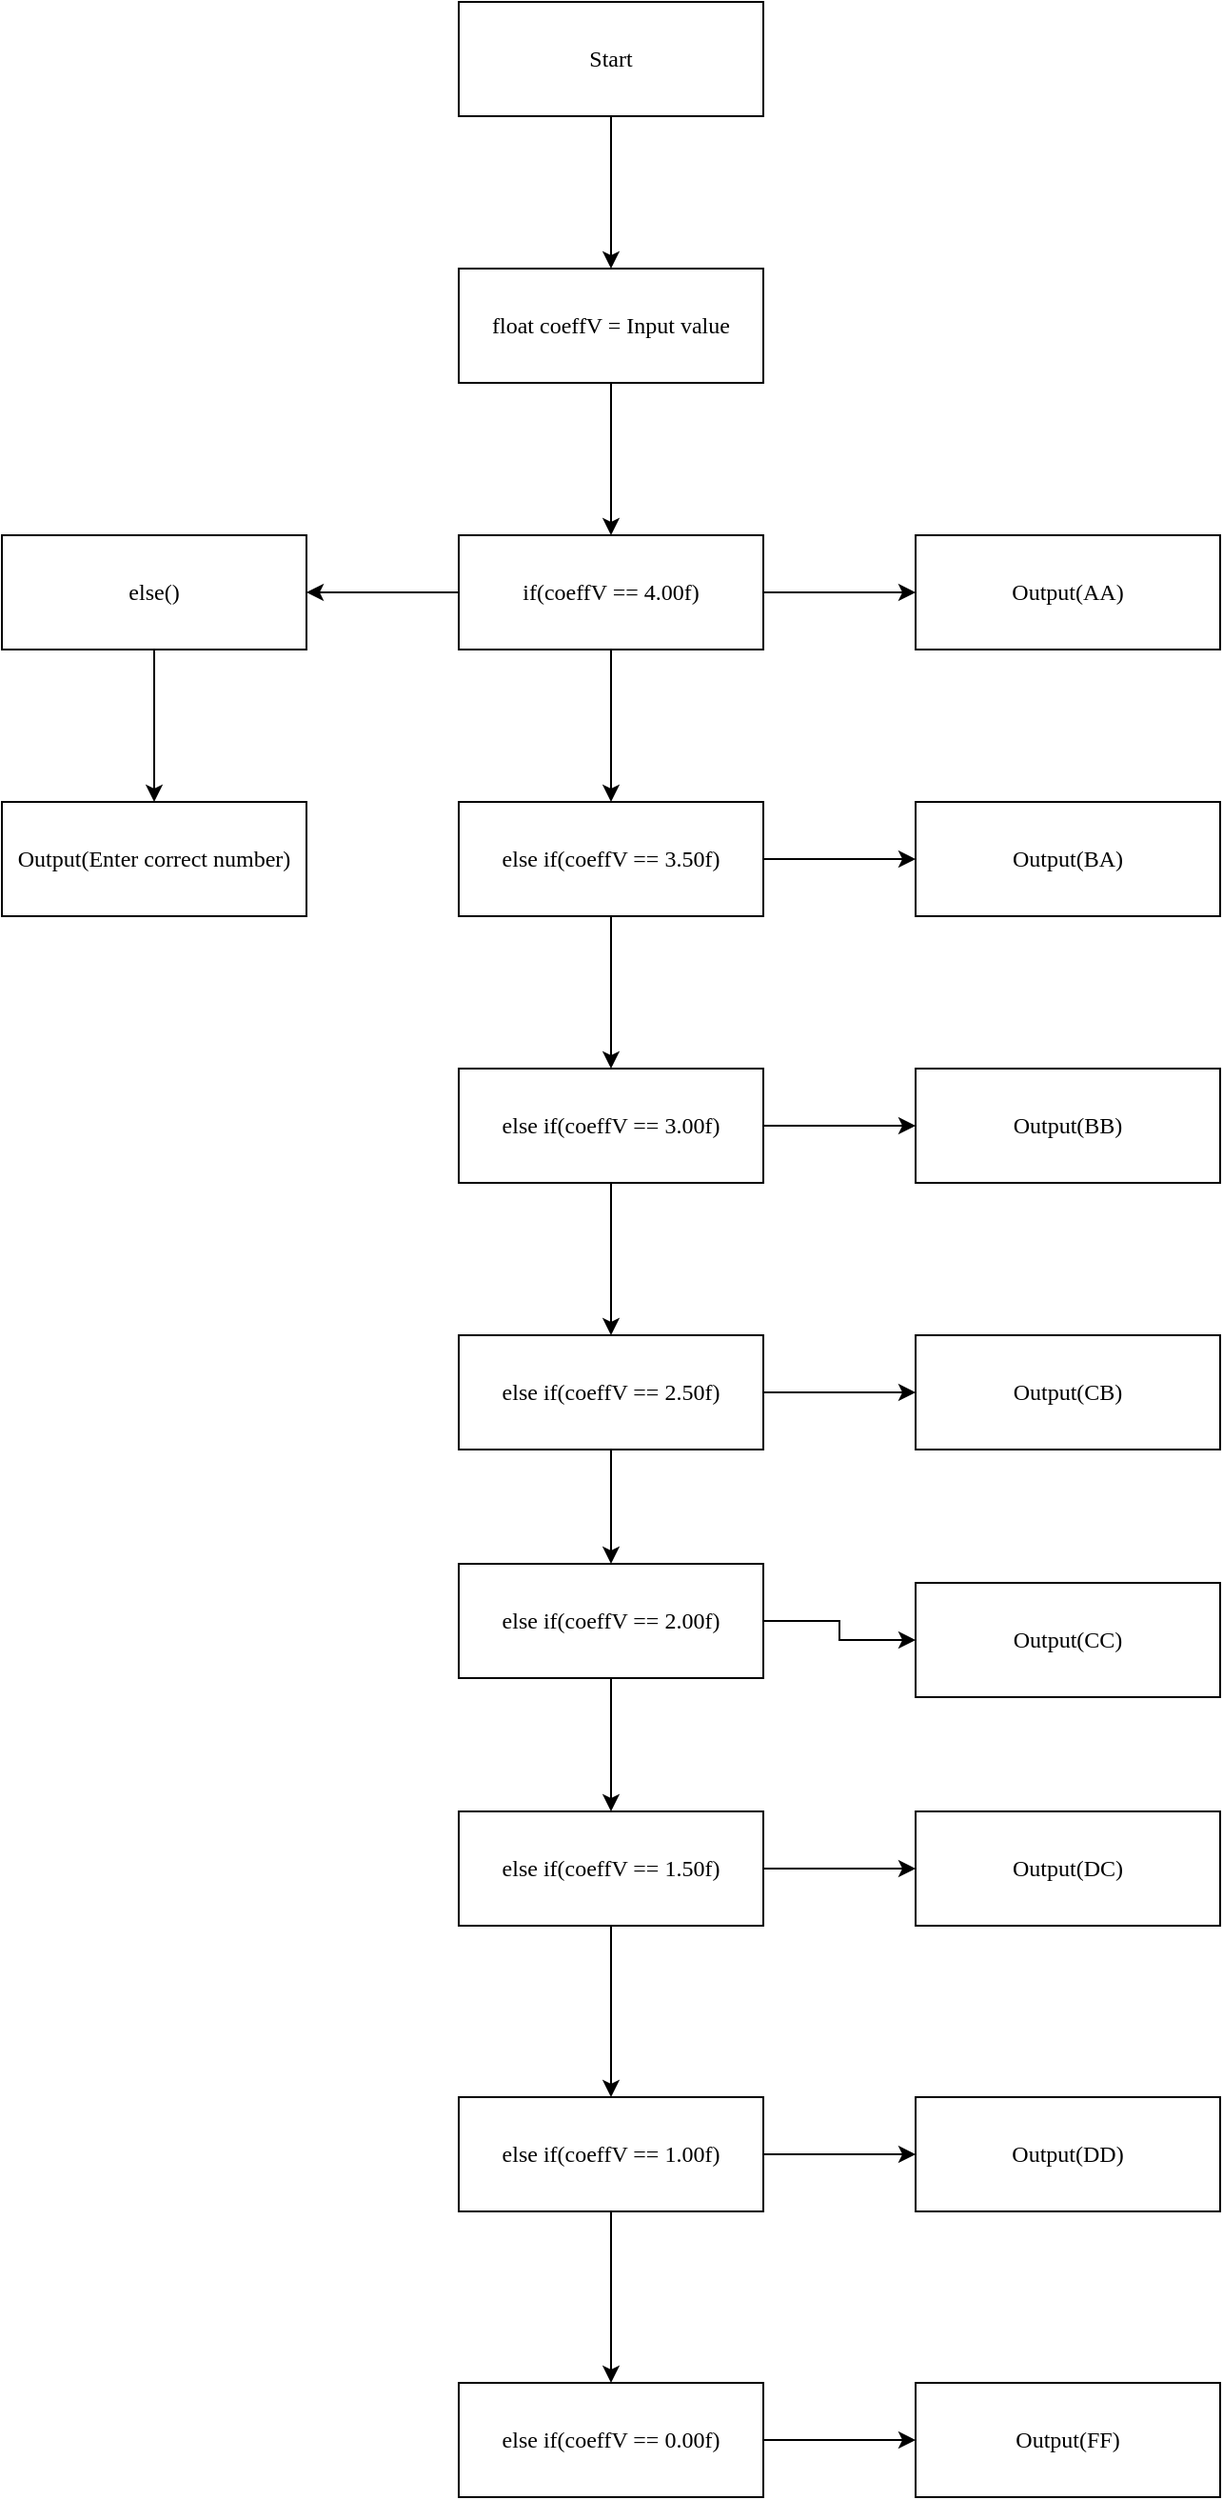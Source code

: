 <mxfile version="22.0.6" type="github">
  <diagram name="Страница — 1" id="3z9-ucBsdX1WkmhsbpMO">
    <mxGraphModel dx="1434" dy="750" grid="1" gridSize="10" guides="1" tooltips="1" connect="1" arrows="1" fold="1" page="1" pageScale="1" pageWidth="827" pageHeight="1169" math="0" shadow="0">
      <root>
        <mxCell id="0" />
        <mxCell id="1" parent="0" />
        <mxCell id="f83u-1gFhpJMJosl8LtQ-5" value="" style="edgeStyle=orthogonalEdgeStyle;rounded=0;orthogonalLoop=1;jettySize=auto;html=1;" parent="1" source="f83u-1gFhpJMJosl8LtQ-1" target="f83u-1gFhpJMJosl8LtQ-4" edge="1">
          <mxGeometry relative="1" as="geometry" />
        </mxCell>
        <mxCell id="f83u-1gFhpJMJosl8LtQ-1" value="Start" style="rounded=0;whiteSpace=wrap;html=1;fontFamily=Times New Roman;" parent="1" vertex="1">
          <mxGeometry x="320" y="60" width="160" height="60" as="geometry" />
        </mxCell>
        <mxCell id="f83u-1gFhpJMJosl8LtQ-37" value="" style="edgeStyle=orthogonalEdgeStyle;rounded=0;orthogonalLoop=1;jettySize=auto;html=1;" parent="1" source="f83u-1gFhpJMJosl8LtQ-4" target="f83u-1gFhpJMJosl8LtQ-36" edge="1">
          <mxGeometry relative="1" as="geometry" />
        </mxCell>
        <mxCell id="f83u-1gFhpJMJosl8LtQ-4" value="float coeffV = Input value" style="rounded=0;whiteSpace=wrap;html=1;fontFamily=Times New Roman;" parent="1" vertex="1">
          <mxGeometry x="320" y="200" width="160" height="60" as="geometry" />
        </mxCell>
        <mxCell id="f83u-1gFhpJMJosl8LtQ-39" value="" style="edgeStyle=orthogonalEdgeStyle;rounded=0;orthogonalLoop=1;jettySize=auto;html=1;" parent="1" source="f83u-1gFhpJMJosl8LtQ-36" target="f83u-1gFhpJMJosl8LtQ-38" edge="1">
          <mxGeometry relative="1" as="geometry" />
        </mxCell>
        <mxCell id="f83u-1gFhpJMJosl8LtQ-41" value="" style="edgeStyle=orthogonalEdgeStyle;rounded=0;orthogonalLoop=1;jettySize=auto;html=1;" parent="1" source="f83u-1gFhpJMJosl8LtQ-36" target="f83u-1gFhpJMJosl8LtQ-40" edge="1">
          <mxGeometry relative="1" as="geometry" />
        </mxCell>
        <mxCell id="f83u-1gFhpJMJosl8LtQ-69" value="" style="edgeStyle=orthogonalEdgeStyle;rounded=0;orthogonalLoop=1;jettySize=auto;html=1;" parent="1" source="f83u-1gFhpJMJosl8LtQ-36" target="f83u-1gFhpJMJosl8LtQ-68" edge="1">
          <mxGeometry relative="1" as="geometry" />
        </mxCell>
        <mxCell id="f83u-1gFhpJMJosl8LtQ-36" value="if(coeffV == 4.00f)" style="rounded=0;whiteSpace=wrap;html=1;fontFamily=Times New Roman;" parent="1" vertex="1">
          <mxGeometry x="320" y="340" width="160" height="60" as="geometry" />
        </mxCell>
        <mxCell id="f83u-1gFhpJMJosl8LtQ-38" value="Output(AA)" style="rounded=0;whiteSpace=wrap;html=1;fontFamily=Times New Roman;" parent="1" vertex="1">
          <mxGeometry x="560" y="340" width="160" height="60" as="geometry" />
        </mxCell>
        <mxCell id="f83u-1gFhpJMJosl8LtQ-43" value="" style="edgeStyle=orthogonalEdgeStyle;rounded=0;orthogonalLoop=1;jettySize=auto;html=1;" parent="1" source="f83u-1gFhpJMJosl8LtQ-40" target="f83u-1gFhpJMJosl8LtQ-42" edge="1">
          <mxGeometry relative="1" as="geometry" />
        </mxCell>
        <mxCell id="f83u-1gFhpJMJosl8LtQ-45" value="" style="edgeStyle=orthogonalEdgeStyle;rounded=0;orthogonalLoop=1;jettySize=auto;html=1;" parent="1" source="f83u-1gFhpJMJosl8LtQ-40" target="f83u-1gFhpJMJosl8LtQ-44" edge="1">
          <mxGeometry relative="1" as="geometry" />
        </mxCell>
        <mxCell id="f83u-1gFhpJMJosl8LtQ-40" value="else if(coeffV == 3.50f)" style="rounded=0;whiteSpace=wrap;html=1;fontFamily=Times New Roman;" parent="1" vertex="1">
          <mxGeometry x="320" y="480" width="160" height="60" as="geometry" />
        </mxCell>
        <mxCell id="f83u-1gFhpJMJosl8LtQ-42" value="Output(BA)" style="rounded=0;whiteSpace=wrap;html=1;fontFamily=Times New Roman;" parent="1" vertex="1">
          <mxGeometry x="560" y="480" width="160" height="60" as="geometry" />
        </mxCell>
        <mxCell id="f83u-1gFhpJMJosl8LtQ-47" value="" style="edgeStyle=orthogonalEdgeStyle;rounded=0;orthogonalLoop=1;jettySize=auto;html=1;" parent="1" source="f83u-1gFhpJMJosl8LtQ-44" target="f83u-1gFhpJMJosl8LtQ-46" edge="1">
          <mxGeometry relative="1" as="geometry" />
        </mxCell>
        <mxCell id="f83u-1gFhpJMJosl8LtQ-49" value="" style="edgeStyle=orthogonalEdgeStyle;rounded=0;orthogonalLoop=1;jettySize=auto;html=1;" parent="1" source="f83u-1gFhpJMJosl8LtQ-44" target="f83u-1gFhpJMJosl8LtQ-48" edge="1">
          <mxGeometry relative="1" as="geometry" />
        </mxCell>
        <mxCell id="f83u-1gFhpJMJosl8LtQ-44" value="else if(coeffV == 3.00f)" style="rounded=0;whiteSpace=wrap;html=1;fontFamily=Times New Roman;" parent="1" vertex="1">
          <mxGeometry x="320" y="620" width="160" height="60" as="geometry" />
        </mxCell>
        <mxCell id="f83u-1gFhpJMJosl8LtQ-46" value="Output(BB)" style="rounded=0;whiteSpace=wrap;html=1;fontFamily=Times New Roman;" parent="1" vertex="1">
          <mxGeometry x="560" y="620" width="160" height="60" as="geometry" />
        </mxCell>
        <mxCell id="f83u-1gFhpJMJosl8LtQ-51" value="" style="edgeStyle=orthogonalEdgeStyle;rounded=0;orthogonalLoop=1;jettySize=auto;html=1;" parent="1" source="f83u-1gFhpJMJosl8LtQ-48" target="f83u-1gFhpJMJosl8LtQ-50" edge="1">
          <mxGeometry relative="1" as="geometry" />
        </mxCell>
        <mxCell id="f83u-1gFhpJMJosl8LtQ-61" value="" style="edgeStyle=orthogonalEdgeStyle;rounded=0;orthogonalLoop=1;jettySize=auto;html=1;" parent="1" source="f83u-1gFhpJMJosl8LtQ-48" target="f83u-1gFhpJMJosl8LtQ-52" edge="1">
          <mxGeometry relative="1" as="geometry" />
        </mxCell>
        <mxCell id="f83u-1gFhpJMJosl8LtQ-48" value="else if(coeffV == 2.50f)" style="rounded=0;whiteSpace=wrap;html=1;fontFamily=Times New Roman;" parent="1" vertex="1">
          <mxGeometry x="320" y="760" width="160" height="60" as="geometry" />
        </mxCell>
        <mxCell id="f83u-1gFhpJMJosl8LtQ-50" value="Output(CB)" style="rounded=0;whiteSpace=wrap;html=1;fontFamily=Times New Roman;" parent="1" vertex="1">
          <mxGeometry x="560" y="760" width="160" height="60" as="geometry" />
        </mxCell>
        <mxCell id="f83u-1gFhpJMJosl8LtQ-58" value="" style="edgeStyle=orthogonalEdgeStyle;rounded=0;orthogonalLoop=1;jettySize=auto;html=1;" parent="1" source="f83u-1gFhpJMJosl8LtQ-52" target="f83u-1gFhpJMJosl8LtQ-53" edge="1">
          <mxGeometry relative="1" as="geometry" />
        </mxCell>
        <mxCell id="f83u-1gFhpJMJosl8LtQ-62" value="" style="edgeStyle=orthogonalEdgeStyle;rounded=0;orthogonalLoop=1;jettySize=auto;html=1;" parent="1" source="f83u-1gFhpJMJosl8LtQ-52" target="f83u-1gFhpJMJosl8LtQ-54" edge="1">
          <mxGeometry relative="1" as="geometry" />
        </mxCell>
        <mxCell id="f83u-1gFhpJMJosl8LtQ-52" value="else if(coeffV == 2.00f)" style="rounded=0;whiteSpace=wrap;html=1;fontFamily=Times New Roman;" parent="1" vertex="1">
          <mxGeometry x="320" y="880" width="160" height="60" as="geometry" />
        </mxCell>
        <mxCell id="f83u-1gFhpJMJosl8LtQ-53" value="Output(CC)" style="rounded=0;whiteSpace=wrap;html=1;fontFamily=Times New Roman;" parent="1" vertex="1">
          <mxGeometry x="560" y="890" width="160" height="60" as="geometry" />
        </mxCell>
        <mxCell id="f83u-1gFhpJMJosl8LtQ-59" value="" style="edgeStyle=orthogonalEdgeStyle;rounded=0;orthogonalLoop=1;jettySize=auto;html=1;" parent="1" source="f83u-1gFhpJMJosl8LtQ-54" target="f83u-1gFhpJMJosl8LtQ-56" edge="1">
          <mxGeometry relative="1" as="geometry" />
        </mxCell>
        <mxCell id="f83u-1gFhpJMJosl8LtQ-63" value="" style="edgeStyle=orthogonalEdgeStyle;rounded=0;orthogonalLoop=1;jettySize=auto;html=1;" parent="1" source="f83u-1gFhpJMJosl8LtQ-54" target="f83u-1gFhpJMJosl8LtQ-55" edge="1">
          <mxGeometry relative="1" as="geometry" />
        </mxCell>
        <mxCell id="f83u-1gFhpJMJosl8LtQ-54" value="else if(coeffV == 1.50f)" style="rounded=0;whiteSpace=wrap;html=1;fontFamily=Times New Roman;" parent="1" vertex="1">
          <mxGeometry x="320" y="1010" width="160" height="60" as="geometry" />
        </mxCell>
        <mxCell id="f83u-1gFhpJMJosl8LtQ-60" value="" style="edgeStyle=orthogonalEdgeStyle;rounded=0;orthogonalLoop=1;jettySize=auto;html=1;" parent="1" source="f83u-1gFhpJMJosl8LtQ-55" target="f83u-1gFhpJMJosl8LtQ-57" edge="1">
          <mxGeometry relative="1" as="geometry" />
        </mxCell>
        <mxCell id="f83u-1gFhpJMJosl8LtQ-66" value="" style="edgeStyle=orthogonalEdgeStyle;rounded=0;orthogonalLoop=1;jettySize=auto;html=1;" parent="1" source="f83u-1gFhpJMJosl8LtQ-55" target="f83u-1gFhpJMJosl8LtQ-64" edge="1">
          <mxGeometry relative="1" as="geometry" />
        </mxCell>
        <mxCell id="f83u-1gFhpJMJosl8LtQ-55" value="else if(coeffV == 1.00f)" style="rounded=0;whiteSpace=wrap;html=1;fontFamily=Times New Roman;" parent="1" vertex="1">
          <mxGeometry x="320" y="1160" width="160" height="60" as="geometry" />
        </mxCell>
        <mxCell id="f83u-1gFhpJMJosl8LtQ-56" value="Output(DC)" style="rounded=0;whiteSpace=wrap;html=1;fontFamily=Times New Roman;" parent="1" vertex="1">
          <mxGeometry x="560" y="1010" width="160" height="60" as="geometry" />
        </mxCell>
        <mxCell id="f83u-1gFhpJMJosl8LtQ-57" value="Output(DD)" style="rounded=0;whiteSpace=wrap;html=1;fontFamily=Times New Roman;" parent="1" vertex="1">
          <mxGeometry x="560" y="1160" width="160" height="60" as="geometry" />
        </mxCell>
        <mxCell id="f83u-1gFhpJMJosl8LtQ-67" value="" style="edgeStyle=orthogonalEdgeStyle;rounded=0;orthogonalLoop=1;jettySize=auto;html=1;" parent="1" source="f83u-1gFhpJMJosl8LtQ-64" target="f83u-1gFhpJMJosl8LtQ-65" edge="1">
          <mxGeometry relative="1" as="geometry" />
        </mxCell>
        <mxCell id="f83u-1gFhpJMJosl8LtQ-64" value="else if(coeffV == 0.00f)" style="rounded=0;whiteSpace=wrap;html=1;fontFamily=Times New Roman;" parent="1" vertex="1">
          <mxGeometry x="320" y="1310" width="160" height="60" as="geometry" />
        </mxCell>
        <mxCell id="f83u-1gFhpJMJosl8LtQ-65" value="Output(FF)" style="rounded=0;whiteSpace=wrap;html=1;fontFamily=Times New Roman;" parent="1" vertex="1">
          <mxGeometry x="560" y="1310" width="160" height="60" as="geometry" />
        </mxCell>
        <mxCell id="f83u-1gFhpJMJosl8LtQ-71" value="" style="edgeStyle=orthogonalEdgeStyle;rounded=0;orthogonalLoop=1;jettySize=auto;html=1;" parent="1" source="f83u-1gFhpJMJosl8LtQ-68" target="f83u-1gFhpJMJosl8LtQ-70" edge="1">
          <mxGeometry relative="1" as="geometry" />
        </mxCell>
        <mxCell id="f83u-1gFhpJMJosl8LtQ-68" value="else()" style="rounded=0;whiteSpace=wrap;html=1;fontFamily=Times New Roman;" parent="1" vertex="1">
          <mxGeometry x="80" y="340" width="160" height="60" as="geometry" />
        </mxCell>
        <mxCell id="f83u-1gFhpJMJosl8LtQ-70" value="Output(Enter correct number)" style="rounded=0;whiteSpace=wrap;html=1;fontFamily=Times New Roman;" parent="1" vertex="1">
          <mxGeometry x="80" y="480" width="160" height="60" as="geometry" />
        </mxCell>
      </root>
    </mxGraphModel>
  </diagram>
</mxfile>
